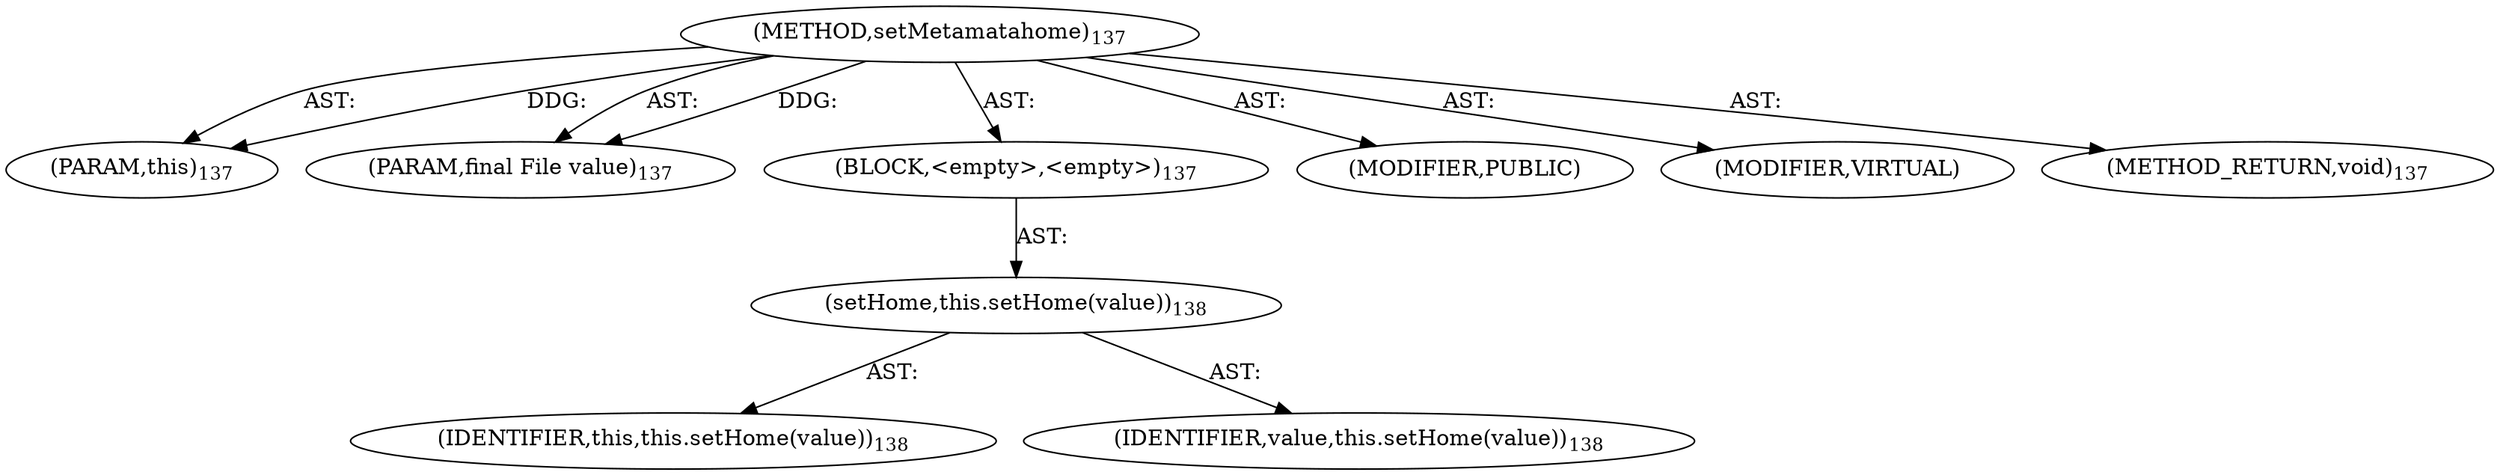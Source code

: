 digraph "setMetamatahome" {  
"111669149699" [label = <(METHOD,setMetamatahome)<SUB>137</SUB>> ]
"115964116993" [label = <(PARAM,this)<SUB>137</SUB>> ]
"115964117006" [label = <(PARAM,final File value)<SUB>137</SUB>> ]
"25769803779" [label = <(BLOCK,&lt;empty&gt;,&lt;empty&gt;)<SUB>137</SUB>> ]
"30064771119" [label = <(setHome,this.setHome(value))<SUB>138</SUB>> ]
"68719476737" [label = <(IDENTIFIER,this,this.setHome(value))<SUB>138</SUB>> ]
"68719476780" [label = <(IDENTIFIER,value,this.setHome(value))<SUB>138</SUB>> ]
"133143986189" [label = <(MODIFIER,PUBLIC)> ]
"133143986190" [label = <(MODIFIER,VIRTUAL)> ]
"128849018883" [label = <(METHOD_RETURN,void)<SUB>137</SUB>> ]
  "111669149699" -> "115964116993"  [ label = "AST: "] 
  "111669149699" -> "115964117006"  [ label = "AST: "] 
  "111669149699" -> "25769803779"  [ label = "AST: "] 
  "111669149699" -> "133143986189"  [ label = "AST: "] 
  "111669149699" -> "133143986190"  [ label = "AST: "] 
  "111669149699" -> "128849018883"  [ label = "AST: "] 
  "25769803779" -> "30064771119"  [ label = "AST: "] 
  "30064771119" -> "68719476737"  [ label = "AST: "] 
  "30064771119" -> "68719476780"  [ label = "AST: "] 
  "111669149699" -> "115964116993"  [ label = "DDG: "] 
  "111669149699" -> "115964117006"  [ label = "DDG: "] 
}
